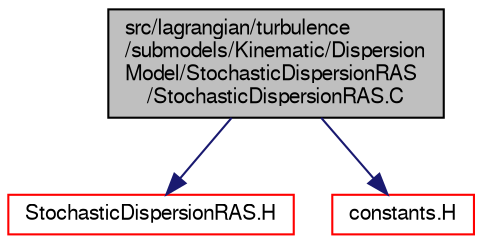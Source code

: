 digraph "src/lagrangian/turbulence/submodels/Kinematic/DispersionModel/StochasticDispersionRAS/StochasticDispersionRAS.C"
{
  bgcolor="transparent";
  edge [fontname="FreeSans",fontsize="10",labelfontname="FreeSans",labelfontsize="10"];
  node [fontname="FreeSans",fontsize="10",shape=record];
  Node0 [label="src/lagrangian/turbulence\l/submodels/Kinematic/Dispersion\lModel/StochasticDispersionRAS\l/StochasticDispersionRAS.C",height=0.2,width=0.4,color="black", fillcolor="grey75", style="filled", fontcolor="black"];
  Node0 -> Node1 [color="midnightblue",fontsize="10",style="solid",fontname="FreeSans"];
  Node1 [label="StochasticDispersionRAS.H",height=0.2,width=0.4,color="red",URL="$a39572.html"];
  Node0 -> Node3 [color="midnightblue",fontsize="10",style="solid",fontname="FreeSans"];
  Node3 [label="constants.H",height=0.2,width=0.4,color="red",URL="$a10217.html"];
}
